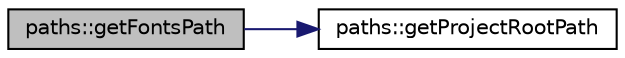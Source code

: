 digraph "paths::getFontsPath"
{
 // LATEX_PDF_SIZE
  bgcolor="transparent";
  edge [fontname="Helvetica",fontsize="10",labelfontname="Helvetica",labelfontsize="10"];
  node [fontname="Helvetica",fontsize="10",shape=record];
  rankdir="LR";
  Node1 [label="paths::getFontsPath",height=0.2,width=0.4,color="black", fillcolor="grey75", style="filled", fontcolor="black",tooltip=" "];
  Node1 -> Node2 [color="midnightblue",fontsize="10",style="solid",fontname="Helvetica"];
  Node2 [label="paths::getProjectRootPath",height=0.2,width=0.4,color="black",URL="$d5/dc0/namespacepaths.html#a450800b2feff454aa4e85d20c6618250",tooltip=" "];
}
